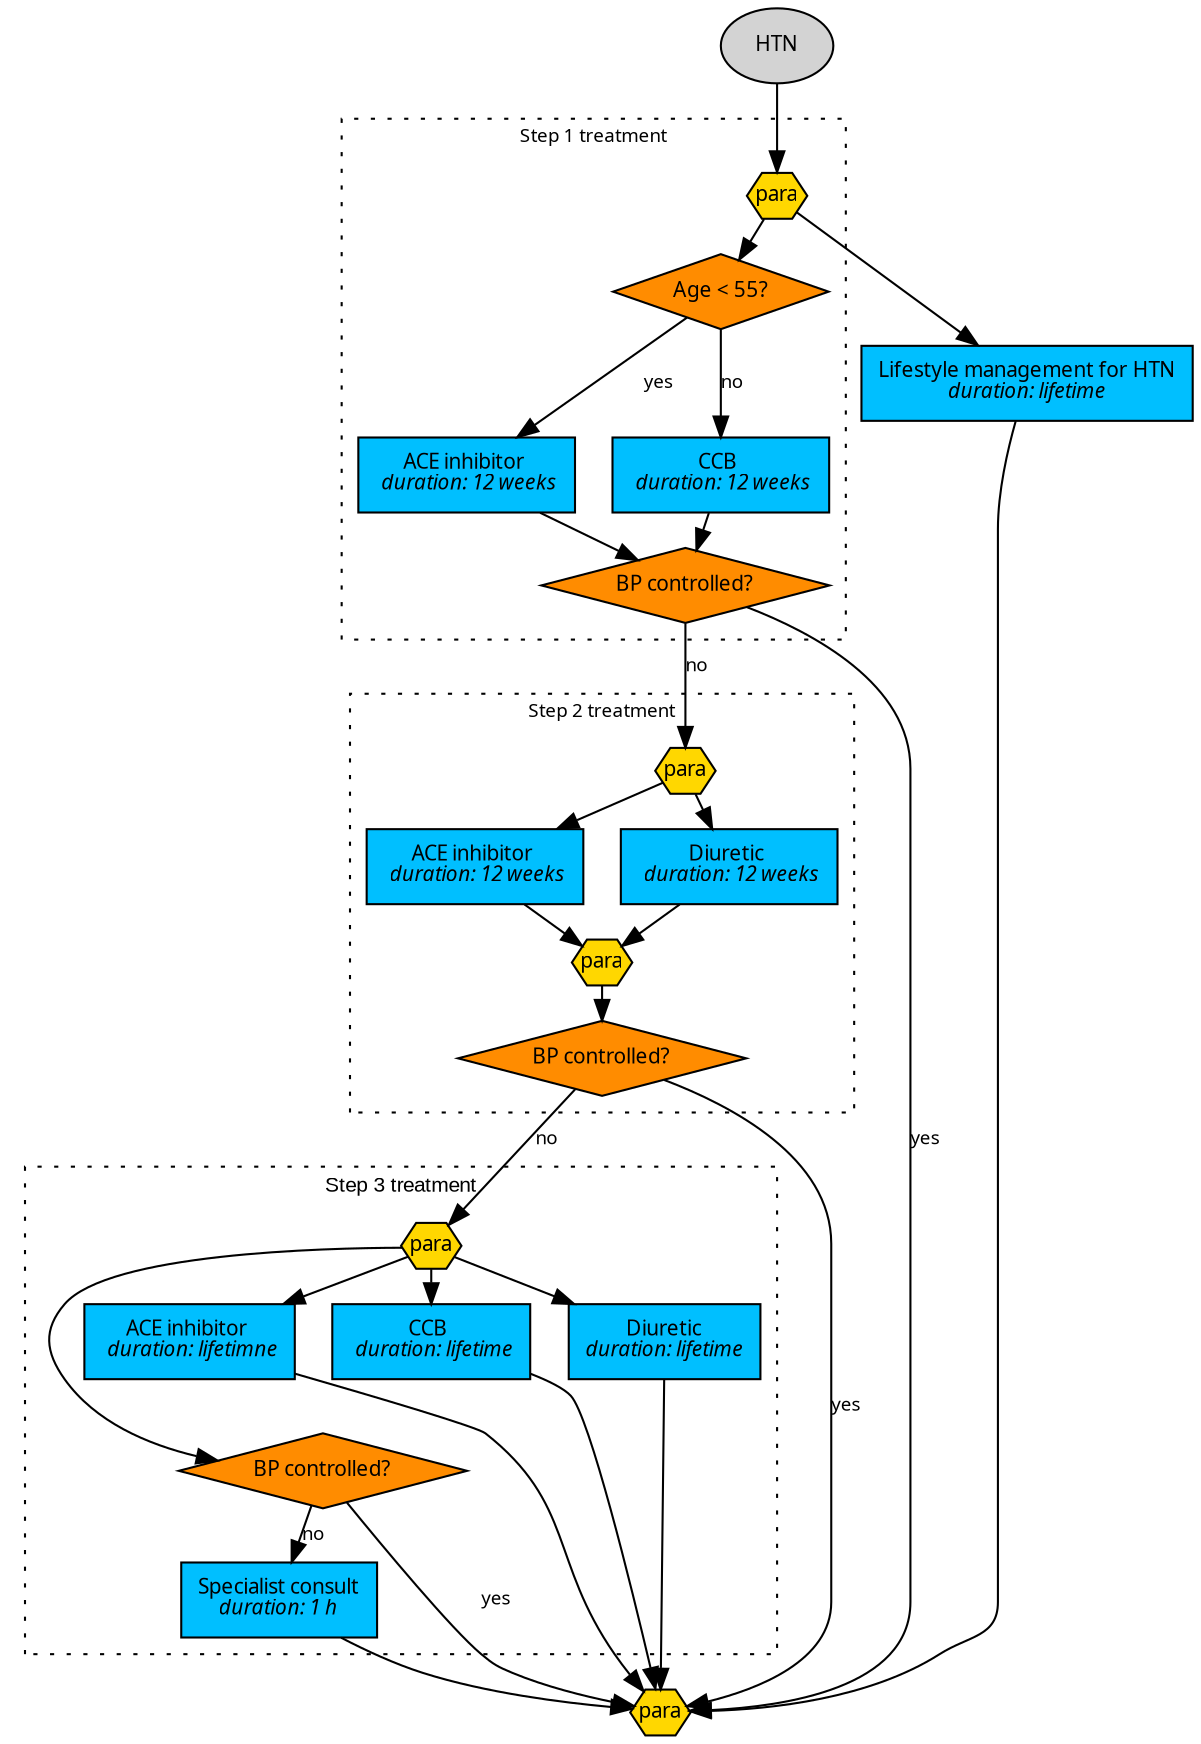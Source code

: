 // HTN - hypertension 
// modified for the JAMIA study
// version 3 -- replaced CCB in stage 2 with diuretics
// version 2 -- changed duration of action in step 3 litetime
// version 1 -- consistent with the text
digraph HTN {
newrank=true;
ranksep=0.15;
node [shape=box, style=filled, fillcolor=deepskyblue, fontname=calibri, fontsize=10];
edge [fontname=calibri, fontsize=9];

// Context
c_htn [label="HTN", shape=oval, style=filled, fillcolor=lightgray];

// Actions
a_lifestyle_management [label=<Lifestyle management for HTN<br/><i>duration: lifetime</i>>];

subgraph cluster0 {
	label="Step 1 treatment";
	fontname=calibri;
	fontsize=9;
	style=dotted;
	d_age_under_55 [shape=diamond, fillcolor=darkorange, label="Age < 55?"];
	a_step1_acei [label=<ACE inhibitor <br/> <i>duration: 12 weeks</i>>];
	a_step1_ccb [label=<CCB <br/> <i>duration: 12 weeks</i>>];
	// Parallel gateways
	p0 [shape=hexagon, height=0.3, width=0.4, fixedsize=true, fillcolor=gold, label=<para>];
	d_bp_controlled_1 [shape=diamond, fillcolor=darkorange, label="BP controlled?"];
}

subgraph cluster1 {
	label="Step 2 treatment";
	fontname=calibri;
	fontsize=9;
	style=dotted;
	a_step2_acei [label=<ACE inhibitor <br/> <i>duration: 12 weeks</i>>];
	a_step2_diuretics [label=<Diuretic <br/> <i>duration: 12 weeks</i>>];
	// Parallel gateways
	p1 [shape=hexagon, height=0.3, width=0.4, fixedsize=true, fillcolor=gold, label=<para>];
	p2 [shape=hexagon, height=0.3, width=0.4, fixedsize=true, fillcolor=gold, label=<para>];
	d_bp_controlled_2 [shape=diamond, fillcolor=darkorange, label="BP controlled?"];

}

subgraph cluster2 {
	label="Step 3 treatment";
	fontname=arial;
	fontsize=10;
	style=dotted;
	a_step3_acei [label=<ACE inhibitor <br/> <i>duration: lifetimne</i>>];
	a_step3_ccb [label=<CCB <br/> <i>duration: lifetime</i>>];
	a_step3_diuretric [label=<Diuretic<br/><i>duration: lifetime</i>>];
	// Parallel gateways
	p3 [shape=hexagon, height=0.3, width=0.4, fixedsize=true, fillcolor=gold, label=<para>];
	// p4 [shape=circle, label="", width=0.2, fillcolor=black];
	d_bp_controlled_3 [shape=diamond, fillcolor=darkorange, label="BP controlled?"];
	a_specialist_consult [label=<Specialist consult<br/><i>duration: 1 h</i>>];

}

// Parallel gateways
p_end [shape=hexagon, height=0.3, width=0.4, fixedsize=true, fillcolor=gold, label=<para>];


// Decisions


// Arcs
c_htn -> p0 -> d_age_under_55;
p0 -> a_lifestyle_management -> p_end;

d_age_under_55 -> a_step1_acei [label="yes"];
d_age_under_55 -> a_step1_ccb [label="no"];

a_step1_acei -> d_bp_controlled_1;
a_step1_ccb -> d_bp_controlled_1;
d_bp_controlled_1 -> p_end [label="yes"];
d_bp_controlled_1 -> p1 [label="no"];
p1 -> a_step2_acei;
p1 -> a_step2_diuretics
a_step2_acei -> p2;
a_step2_diuretics -> p2;
p2 -> d_bp_controlled_2;
d_bp_controlled_2 -> p_end [label="yes"];
d_bp_controlled_2 -> p3 [label="no"];
p3 -> d_bp_controlled_3;
p3 -> a_step3_acei, a_step3_ccb, a_step3_diuretric -> p_end;
// p4 -> d_bp_controlled_3;
d_bp_controlled_3 -> p_end [label="yes"];
d_bp_controlled_3 -> a_specialist_consult [label="no"];
a_specialist_consult -> p_end;
a_step3_acei, a_step3_ccb, a_step3_diuretric -> d_bp_controlled_3  [style=invis];
}
